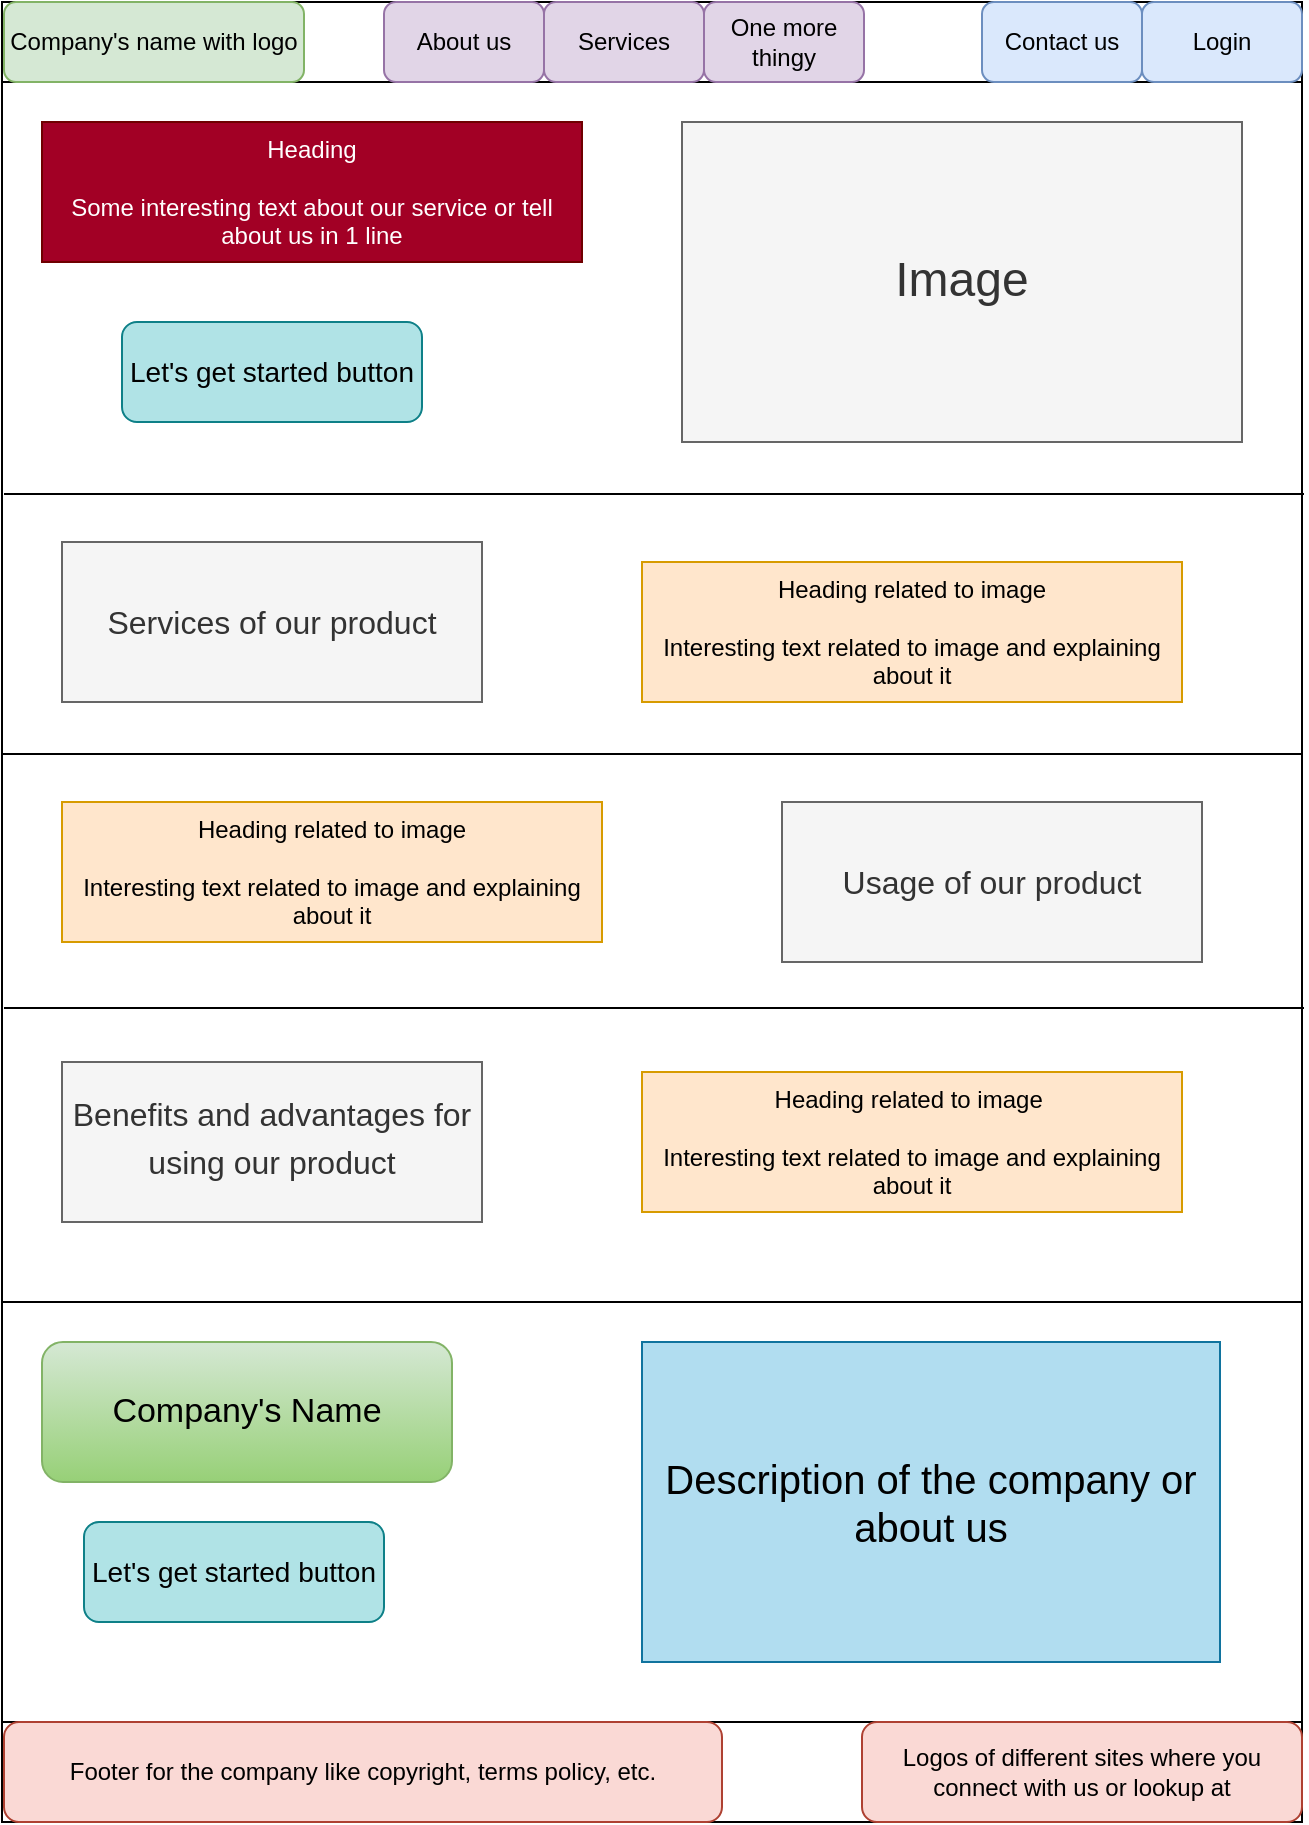 <mxfile version="24.4.8" type="github">
  <diagram name="Page-1" id="levlxRdsv0RBj5wYn_LF">
    <mxGraphModel dx="794" dy="454" grid="1" gridSize="10" guides="1" tooltips="1" connect="1" arrows="1" fold="1" page="1" pageScale="1" pageWidth="850" pageHeight="1100" math="0" shadow="0">
      <root>
        <mxCell id="0" />
        <mxCell id="1" parent="0" />
        <mxCell id="nYmXPnhyYEbwNrwyuGFq-1" value="" style="rounded=0;whiteSpace=wrap;html=1;" parent="1" vertex="1">
          <mxGeometry x="80" y="40" width="650" height="910" as="geometry" />
        </mxCell>
        <mxCell id="nYmXPnhyYEbwNrwyuGFq-2" value="" style="rounded=0;whiteSpace=wrap;html=1;" parent="1" vertex="1">
          <mxGeometry x="80" y="40" width="650" height="40" as="geometry" />
        </mxCell>
        <mxCell id="nYmXPnhyYEbwNrwyuGFq-9" value="Login" style="rounded=1;whiteSpace=wrap;html=1;fillColor=#dae8fc;strokeColor=#6c8ebf;" parent="1" vertex="1">
          <mxGeometry x="650" y="40" width="80" height="40" as="geometry" />
        </mxCell>
        <mxCell id="nYmXPnhyYEbwNrwyuGFq-10" value="Contact us" style="rounded=1;whiteSpace=wrap;html=1;fillColor=#dae8fc;strokeColor=#6c8ebf;" parent="1" vertex="1">
          <mxGeometry x="570" y="40" width="80" height="40" as="geometry" />
        </mxCell>
        <mxCell id="nYmXPnhyYEbwNrwyuGFq-13" value="Company&#39;s name with logo" style="rounded=1;whiteSpace=wrap;html=1;fillColor=#d5e8d4;strokeColor=#82b366;" parent="1" vertex="1">
          <mxGeometry x="81" y="40" width="150" height="40" as="geometry" />
        </mxCell>
        <mxCell id="nYmXPnhyYEbwNrwyuGFq-15" value="About us" style="rounded=1;whiteSpace=wrap;html=1;fillColor=#e1d5e7;strokeColor=#9673a6;" parent="1" vertex="1">
          <mxGeometry x="271" y="40" width="80" height="40" as="geometry" />
        </mxCell>
        <mxCell id="nYmXPnhyYEbwNrwyuGFq-16" value="Services" style="rounded=1;whiteSpace=wrap;html=1;fillColor=#e1d5e7;strokeColor=#9673a6;" parent="1" vertex="1">
          <mxGeometry x="351" y="40" width="80" height="40" as="geometry" />
        </mxCell>
        <mxCell id="nYmXPnhyYEbwNrwyuGFq-17" value="One more thingy" style="rounded=1;whiteSpace=wrap;html=1;fillColor=#e1d5e7;strokeColor=#9673a6;" parent="1" vertex="1">
          <mxGeometry x="431" y="40" width="80" height="40" as="geometry" />
        </mxCell>
        <mxCell id="nYmXPnhyYEbwNrwyuGFq-19" value="&lt;font style=&quot;font-size: 14px;&quot;&gt;Let&#39;s get started button&lt;/font&gt;" style="rounded=1;whiteSpace=wrap;html=1;fillColor=#b0e3e6;strokeColor=#0e8088;" parent="1" vertex="1">
          <mxGeometry x="140" y="200" width="150" height="50" as="geometry" />
        </mxCell>
        <mxCell id="nYmXPnhyYEbwNrwyuGFq-20" value="Heading&lt;br&gt;&lt;br&gt;Some interesting text about our service or tell about us in 1 line" style="text;html=1;align=center;verticalAlign=middle;whiteSpace=wrap;rounded=0;fillColor=#a20025;strokeColor=#6F0000;fontColor=#ffffff;" parent="1" vertex="1">
          <mxGeometry x="100" y="100" width="270" height="70" as="geometry" />
        </mxCell>
        <mxCell id="nYmXPnhyYEbwNrwyuGFq-21" value="&lt;sup&gt;&lt;font style=&quot;font-size: 24px;&quot;&gt;Image&lt;/font&gt;&lt;/sup&gt;" style="rounded=0;whiteSpace=wrap;html=1;fillColor=#f5f5f5;fontColor=#333333;strokeColor=#666666;" parent="1" vertex="1">
          <mxGeometry x="420" y="100" width="280" height="160" as="geometry" />
        </mxCell>
        <mxCell id="nYmXPnhyYEbwNrwyuGFq-25" value="&lt;span style=&quot;font-size: 16px;&quot;&gt;Services of our product&lt;/span&gt;" style="rounded=0;whiteSpace=wrap;html=1;fillColor=#f5f5f5;fontColor=#333333;strokeColor=#666666;" parent="1" vertex="1">
          <mxGeometry x="110" y="310" width="210" height="80" as="geometry" />
        </mxCell>
        <mxCell id="nYmXPnhyYEbwNrwyuGFq-26" value="Heading related to image&lt;br&gt;&lt;br&gt;Interesting text related to image and explaining about it" style="text;html=1;align=center;verticalAlign=middle;whiteSpace=wrap;rounded=0;fillColor=#ffe6cc;strokeColor=#d79b00;" parent="1" vertex="1">
          <mxGeometry x="400" y="320" width="270" height="70" as="geometry" />
        </mxCell>
        <mxCell id="nYmXPnhyYEbwNrwyuGFq-27" value="" style="endArrow=none;html=1;rounded=0;entryX=0.999;entryY=0.413;entryDx=0;entryDy=0;entryPerimeter=0;" parent="1" edge="1">
          <mxGeometry width="50" height="50" relative="1" as="geometry">
            <mxPoint x="80" y="416" as="sourcePoint" />
            <mxPoint x="730" y="416" as="targetPoint" />
          </mxGeometry>
        </mxCell>
        <mxCell id="nYmXPnhyYEbwNrwyuGFq-28" value="&lt;font style=&quot;font-size: 16px;&quot;&gt;Usage of our product&lt;/font&gt;" style="rounded=0;whiteSpace=wrap;html=1;fillColor=#f5f5f5;fontColor=#333333;strokeColor=#666666;" parent="1" vertex="1">
          <mxGeometry x="470" y="440" width="210" height="80" as="geometry" />
        </mxCell>
        <mxCell id="nYmXPnhyYEbwNrwyuGFq-29" value="Heading related to image&lt;br&gt;&lt;br&gt;Interesting text related to image and explaining about it" style="text;html=1;align=center;verticalAlign=middle;whiteSpace=wrap;rounded=0;fillColor=#ffe6cc;strokeColor=#d79b00;" parent="1" vertex="1">
          <mxGeometry x="110" y="440" width="270" height="70" as="geometry" />
        </mxCell>
        <mxCell id="nYmXPnhyYEbwNrwyuGFq-30" value="" style="endArrow=none;html=1;rounded=0;entryX=0.999;entryY=0.413;entryDx=0;entryDy=0;entryPerimeter=0;" parent="1" edge="1">
          <mxGeometry width="50" height="50" relative="1" as="geometry">
            <mxPoint x="81" y="543" as="sourcePoint" />
            <mxPoint x="731" y="543" as="targetPoint" />
          </mxGeometry>
        </mxCell>
        <mxCell id="nYmXPnhyYEbwNrwyuGFq-33" value="" style="endArrow=none;html=1;rounded=0;entryX=0.999;entryY=0.413;entryDx=0;entryDy=0;entryPerimeter=0;" parent="1" edge="1">
          <mxGeometry width="50" height="50" relative="1" as="geometry">
            <mxPoint x="81" y="286" as="sourcePoint" />
            <mxPoint x="731" y="286" as="targetPoint" />
          </mxGeometry>
        </mxCell>
        <mxCell id="nYmXPnhyYEbwNrwyuGFq-34" value="" style="endArrow=none;html=1;rounded=0;entryX=0.999;entryY=0.413;entryDx=0;entryDy=0;entryPerimeter=0;" parent="1" edge="1">
          <mxGeometry width="50" height="50" relative="1" as="geometry">
            <mxPoint x="80" y="690" as="sourcePoint" />
            <mxPoint x="730" y="690" as="targetPoint" />
          </mxGeometry>
        </mxCell>
        <mxCell id="nYmXPnhyYEbwNrwyuGFq-38" value="" style="rounded=0;whiteSpace=wrap;html=1;" parent="1" vertex="1">
          <mxGeometry x="80" y="900" width="650" height="50" as="geometry" />
        </mxCell>
        <mxCell id="nYmXPnhyYEbwNrwyuGFq-39" value="Footer for the company like copyright, terms policy, etc." style="rounded=1;whiteSpace=wrap;html=1;fillColor=#fad9d5;strokeColor=#ae4132;" parent="1" vertex="1">
          <mxGeometry x="81" y="900" width="359" height="50" as="geometry" />
        </mxCell>
        <mxCell id="nYmXPnhyYEbwNrwyuGFq-40" value="Logos of different sites where you connect with us or lookup at" style="rounded=1;whiteSpace=wrap;html=1;fillColor=#fad9d5;strokeColor=#ae4132;" parent="1" vertex="1">
          <mxGeometry x="510" y="900" width="220" height="50" as="geometry" />
        </mxCell>
        <mxCell id="nYmXPnhyYEbwNrwyuGFq-41" value="&lt;sup&gt;&lt;font style=&quot;font-size: 16px;&quot;&gt;Benefits and advantages for using our product&lt;/font&gt;&lt;/sup&gt;" style="rounded=0;whiteSpace=wrap;html=1;fillColor=#f5f5f5;fontColor=#333333;strokeColor=#666666;" parent="1" vertex="1">
          <mxGeometry x="110" y="570" width="210" height="80" as="geometry" />
        </mxCell>
        <mxCell id="nYmXPnhyYEbwNrwyuGFq-42" value="Heading related to image&amp;nbsp;&lt;div&gt;&lt;br&gt;&lt;/div&gt;&lt;div&gt;Interesting text related to image and explaining about it&lt;/div&gt;" style="text;html=1;align=center;verticalAlign=middle;whiteSpace=wrap;rounded=0;fillColor=#ffe6cc;strokeColor=#d79b00;" parent="1" vertex="1">
          <mxGeometry x="400" y="575" width="270" height="70" as="geometry" />
        </mxCell>
        <mxCell id="nYmXPnhyYEbwNrwyuGFq-44" value="&lt;font style=&quot;font-size: 17px;&quot;&gt;Company&#39;s Name&lt;/font&gt;" style="rounded=1;whiteSpace=wrap;html=1;fillColor=#d5e8d4;gradientColor=#97d077;strokeColor=#82b366;" parent="1" vertex="1">
          <mxGeometry x="100" y="710" width="205" height="70" as="geometry" />
        </mxCell>
        <mxCell id="nYmXPnhyYEbwNrwyuGFq-45" value="&lt;font style=&quot;font-size: 20px;&quot;&gt;Description of the company or about us&lt;/font&gt;" style="rounded=0;whiteSpace=wrap;html=1;fillColor=#b1ddf0;strokeColor=#10739e;" parent="1" vertex="1">
          <mxGeometry x="400" y="710" width="289" height="160" as="geometry" />
        </mxCell>
        <mxCell id="nYmXPnhyYEbwNrwyuGFq-46" value="&lt;font style=&quot;font-size: 14px;&quot;&gt;Let&#39;s get started button&lt;/font&gt;" style="rounded=1;whiteSpace=wrap;html=1;fillColor=#b0e3e6;strokeColor=#0e8088;" parent="1" vertex="1">
          <mxGeometry x="121" y="800" width="150" height="50" as="geometry" />
        </mxCell>
      </root>
    </mxGraphModel>
  </diagram>
</mxfile>
